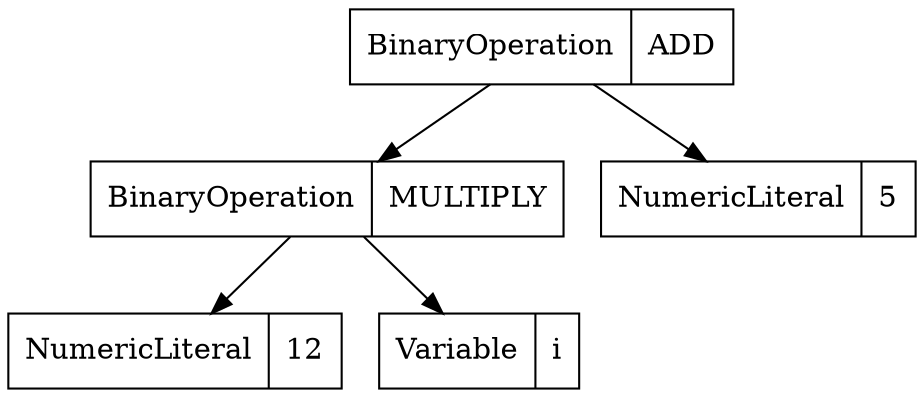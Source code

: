 digraph G {
  node [shape=record];
  node1 [label="NumericLiteral|12"];
  node2 [label="BinaryOperation|MULTIPLY"];
  node3 [label="Variable|i"];
  node4 [label="BinaryOperation|ADD"];
  node5 [label="NumericLiteral|5"];
  node2 -> node1
  node2 -> node3
  node4 -> node2
  node4 -> node5
}
